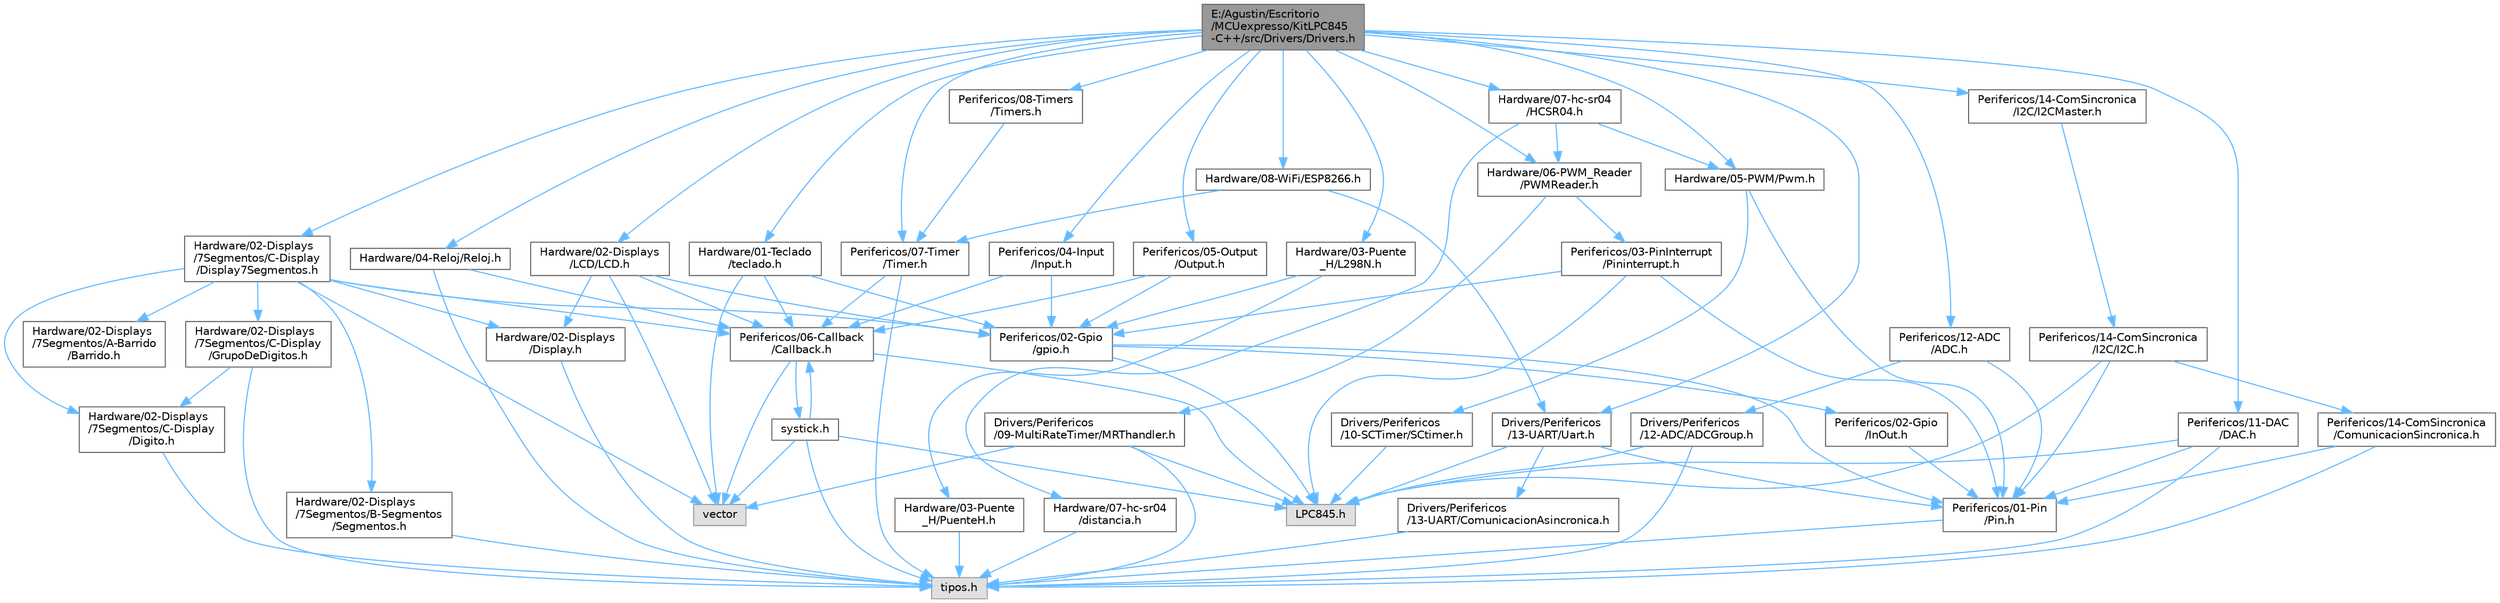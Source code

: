 digraph "E:/Agustin/Escritorio/MCUexpresso/KitLPC845-C++/src/Drivers/Drivers.h"
{
 // LATEX_PDF_SIZE
  bgcolor="transparent";
  edge [fontname=Helvetica,fontsize=10,labelfontname=Helvetica,labelfontsize=10];
  node [fontname=Helvetica,fontsize=10,shape=box,height=0.2,width=0.4];
  Node1 [id="Node000001",label="E:/Agustin/Escritorio\l/MCUexpresso/KitLPC845\l-C++/src/Drivers/Drivers.h",height=0.2,width=0.4,color="gray40", fillcolor="grey60", style="filled", fontcolor="black",tooltip="Archivo Master con todos los includes de perifericos del Kit."];
  Node1 -> Node2 [id="edge1_Node000001_Node000002",color="steelblue1",style="solid",tooltip=" "];
  Node2 [id="Node000002",label="Hardware/01-Teclado\l/teclado.h",height=0.2,width=0.4,color="grey40", fillcolor="white", style="filled",URL="$teclado_8h.html",tooltip="Breve descripción del objetivo del Módulo."];
  Node2 -> Node3 [id="edge2_Node000002_Node000003",color="steelblue1",style="solid",tooltip=" "];
  Node3 [id="Node000003",label="Perifericos/02-Gpio\l/gpio.h",height=0.2,width=0.4,color="grey40", fillcolor="white", style="filled",URL="$gpio_8h.html",tooltip="Módulo con clase de manejo de GPIO."];
  Node3 -> Node4 [id="edge3_Node000003_Node000004",color="steelblue1",style="solid",tooltip=" "];
  Node4 [id="Node000004",label="LPC845.h",height=0.2,width=0.4,color="grey60", fillcolor="#E0E0E0", style="filled",tooltip=" "];
  Node3 -> Node5 [id="edge4_Node000003_Node000005",color="steelblue1",style="solid",tooltip=" "];
  Node5 [id="Node000005",label="Perifericos/01-Pin\l/Pin.h",height=0.2,width=0.4,color="grey40", fillcolor="white", style="filled",URL="$_pin_8h.html",tooltip="Clase Abstracta de cualquier pin del microcontrolador."];
  Node5 -> Node6 [id="edge5_Node000005_Node000006",color="steelblue1",style="solid",tooltip=" "];
  Node6 [id="Node000006",label="tipos.h",height=0.2,width=0.4,color="grey60", fillcolor="#E0E0E0", style="filled",tooltip=" "];
  Node3 -> Node7 [id="edge6_Node000003_Node000007",color="steelblue1",style="solid",tooltip=" "];
  Node7 [id="Node000007",label="Perifericos/02-Gpio\l/InOut.h",height=0.2,width=0.4,color="grey40", fillcolor="white", style="filled",URL="$_in_out_8h.html",tooltip="Clase Abstracta Pura de las GPIO."];
  Node7 -> Node5 [id="edge7_Node000007_Node000005",color="steelblue1",style="solid",tooltip=" "];
  Node2 -> Node8 [id="edge8_Node000002_Node000008",color="steelblue1",style="solid",tooltip=" "];
  Node8 [id="Node000008",label="Perifericos/06-Callback\l/Callback.h",height=0.2,width=0.4,color="grey40", fillcolor="white", style="filled",URL="$_callback_8h.html",tooltip="Clase virtual pura. Esta clase debe ser heredada por las clases que se tienen que enganchar del Systi..."];
  Node8 -> Node4 [id="edge9_Node000008_Node000004",color="steelblue1",style="solid",tooltip=" "];
  Node8 -> Node9 [id="edge10_Node000008_Node000009",color="steelblue1",style="solid",tooltip=" "];
  Node9 [id="Node000009",label="vector",height=0.2,width=0.4,color="grey60", fillcolor="#E0E0E0", style="filled",tooltip=" "];
  Node8 -> Node10 [id="edge11_Node000008_Node000010",color="steelblue1",style="solid",tooltip=" "];
  Node10 [id="Node000010",label="systick.h",height=0.2,width=0.4,color="grey40", fillcolor="white", style="filled",URL="$systick_8h.html",tooltip="Firmware del systick."];
  Node10 -> Node4 [id="edge12_Node000010_Node000004",color="steelblue1",style="solid",tooltip=" "];
  Node10 -> Node6 [id="edge13_Node000010_Node000006",color="steelblue1",style="solid",tooltip=" "];
  Node10 -> Node8 [id="edge14_Node000010_Node000008",color="steelblue1",style="solid",tooltip=" "];
  Node10 -> Node9 [id="edge15_Node000010_Node000009",color="steelblue1",style="solid",tooltip=" "];
  Node2 -> Node9 [id="edge16_Node000002_Node000009",color="steelblue1",style="solid",tooltip=" "];
  Node1 -> Node11 [id="edge17_Node000001_Node000011",color="steelblue1",style="solid",tooltip=" "];
  Node11 [id="Node000011",label="Hardware/02-Displays\l/7Segmentos/C-Display\l/Display7Segmentos.h",height=0.2,width=0.4,color="grey40", fillcolor="white", style="filled",URL="$_display7_segmentos_8h.html",tooltip="Clase para la creación de displays de 7 segmentos."];
  Node11 -> Node12 [id="edge18_Node000011_Node000012",color="steelblue1",style="solid",tooltip=" "];
  Node12 [id="Node000012",label="Hardware/02-Displays\l/7Segmentos/A-Barrido\l/Barrido.h",height=0.2,width=0.4,color="grey40", fillcolor="white", style="filled",URL="$_barrido_8h.html",tooltip="Clase abstracta de manejo barridos de datos."];
  Node11 -> Node13 [id="edge19_Node000011_Node000013",color="steelblue1",style="solid",tooltip=" "];
  Node13 [id="Node000013",label="Hardware/02-Displays\l/7Segmentos/B-Segmentos\l/Segmentos.h",height=0.2,width=0.4,color="grey40", fillcolor="white", style="filled",URL="$_segmentos_8h.html",tooltip="Clase abstracta de manejo de segmentos binarios."];
  Node13 -> Node6 [id="edge20_Node000013_Node000006",color="steelblue1",style="solid",tooltip=" "];
  Node11 -> Node14 [id="edge21_Node000011_Node000014",color="steelblue1",style="solid",tooltip=" "];
  Node14 [id="Node000014",label="Hardware/02-Displays\l/7Segmentos/C-Display\l/Digito.h",height=0.2,width=0.4,color="grey40", fillcolor="white", style="filled",URL="$_digito_8h.html",tooltip="Objeto dígito genérico para implementaciones posteriores."];
  Node14 -> Node6 [id="edge22_Node000014_Node000006",color="steelblue1",style="solid",tooltip=" "];
  Node11 -> Node15 [id="edge23_Node000011_Node000015",color="steelblue1",style="solid",tooltip=" "];
  Node15 [id="Node000015",label="Hardware/02-Displays\l/7Segmentos/C-Display\l/GrupoDeDigitos.h",height=0.2,width=0.4,color="grey40", fillcolor="white", style="filled",URL="$_grupo_de_digitos_8h.html",tooltip="Clase para la agrupación de dígitos."];
  Node15 -> Node14 [id="edge24_Node000015_Node000014",color="steelblue1",style="solid",tooltip=" "];
  Node15 -> Node6 [id="edge25_Node000015_Node000006",color="steelblue1",style="solid",tooltip=" "];
  Node11 -> Node16 [id="edge26_Node000011_Node000016",color="steelblue1",style="solid",tooltip=" "];
  Node16 [id="Node000016",label="Hardware/02-Displays\l/Display.h",height=0.2,width=0.4,color="grey40", fillcolor="white", style="filled",URL="$_display_8h.html",tooltip="Clase base para objetos del tipo pantallas/displays."];
  Node16 -> Node6 [id="edge27_Node000016_Node000006",color="steelblue1",style="solid",tooltip=" "];
  Node11 -> Node3 [id="edge28_Node000011_Node000003",color="steelblue1",style="solid",tooltip=" "];
  Node11 -> Node8 [id="edge29_Node000011_Node000008",color="steelblue1",style="solid",tooltip=" "];
  Node11 -> Node9 [id="edge30_Node000011_Node000009",color="steelblue1",style="solid",tooltip=" "];
  Node1 -> Node17 [id="edge31_Node000001_Node000017",color="steelblue1",style="solid",tooltip=" "];
  Node17 [id="Node000017",label="Hardware/02-Displays\l/LCD/LCD.h",height=0.2,width=0.4,color="grey40", fillcolor="white", style="filled",URL="$_l_c_d_8h.html",tooltip="Clase para un LCD con comunicación de 4 patas, solo escritura."];
  Node17 -> Node16 [id="edge32_Node000017_Node000016",color="steelblue1",style="solid",tooltip=" "];
  Node17 -> Node3 [id="edge33_Node000017_Node000003",color="steelblue1",style="solid",tooltip=" "];
  Node17 -> Node8 [id="edge34_Node000017_Node000008",color="steelblue1",style="solid",tooltip=" "];
  Node17 -> Node9 [id="edge35_Node000017_Node000009",color="steelblue1",style="solid",tooltip=" "];
  Node1 -> Node18 [id="edge36_Node000001_Node000018",color="steelblue1",style="solid",tooltip=" "];
  Node18 [id="Node000018",label="Hardware/03-Puente\l_H/L298N.h",height=0.2,width=0.4,color="grey40", fillcolor="white", style="filled",URL="$_l298_n_8h.html",tooltip="Clase del módulo de puente H LN298N."];
  Node18 -> Node19 [id="edge37_Node000018_Node000019",color="steelblue1",style="solid",tooltip=" "];
  Node19 [id="Node000019",label="Hardware/03-Puente\l_H/PuenteH.h",height=0.2,width=0.4,color="grey40", fillcolor="white", style="filled",URL="$_puente_h_8h.html",tooltip="Clase base para objetos del tipo Puente H."];
  Node19 -> Node6 [id="edge38_Node000019_Node000006",color="steelblue1",style="solid",tooltip=" "];
  Node18 -> Node3 [id="edge39_Node000018_Node000003",color="steelblue1",style="solid",tooltip=" "];
  Node1 -> Node20 [id="edge40_Node000001_Node000020",color="steelblue1",style="solid",tooltip=" "];
  Node20 [id="Node000020",label="Hardware/04-Reloj/Reloj.h",height=0.2,width=0.4,color="grey40", fillcolor="white", style="filled",URL="$_reloj_8h.html",tooltip="Objeto que guardará el tiempo desde que se creo."];
  Node20 -> Node8 [id="edge41_Node000020_Node000008",color="steelblue1",style="solid",tooltip=" "];
  Node20 -> Node6 [id="edge42_Node000020_Node000006",color="steelblue1",style="solid",tooltip=" "];
  Node1 -> Node21 [id="edge43_Node000001_Node000021",color="steelblue1",style="solid",tooltip=" "];
  Node21 [id="Node000021",label="Hardware/05-PWM/Pwm.h",height=0.2,width=0.4,color="grey40", fillcolor="white", style="filled",URL="$_pwm_8h.html",tooltip="Generador de PWM sin interrupción."];
  Node21 -> Node22 [id="edge44_Node000021_Node000022",color="steelblue1",style="solid",tooltip=" "];
  Node22 [id="Node000022",label="Drivers/Perifericos\l/10-SCTimer/SCtimer.h",height=0.2,width=0.4,color="grey40", fillcolor="white", style="filled",URL="$_s_ctimer_8h.html",tooltip="Salida autónoma temporizada."];
  Node22 -> Node4 [id="edge45_Node000022_Node000004",color="steelblue1",style="solid",tooltip=" "];
  Node21 -> Node5 [id="edge46_Node000021_Node000005",color="steelblue1",style="solid",tooltip=" "];
  Node1 -> Node23 [id="edge47_Node000001_Node000023",color="steelblue1",style="solid",tooltip=" "];
  Node23 [id="Node000023",label="Hardware/06-PWM_Reader\l/PWMReader.h",height=0.2,width=0.4,color="grey40", fillcolor="white", style="filled",URL="$_p_w_m_reader_8h.html",tooltip="Pata que lee tamaños de pulsos de entrada."];
  Node23 -> Node24 [id="edge48_Node000023_Node000024",color="steelblue1",style="solid",tooltip=" "];
  Node24 [id="Node000024",label="Drivers/Perifericos\l/09-MultiRateTimer/MRThandler.h",height=0.2,width=0.4,color="grey40", fillcolor="white", style="filled",URL="$_m_r_thandler_8h_source.html",tooltip=" "];
  Node24 -> Node6 [id="edge49_Node000024_Node000006",color="steelblue1",style="solid",tooltip=" "];
  Node24 -> Node4 [id="edge50_Node000024_Node000004",color="steelblue1",style="solid",tooltip=" "];
  Node24 -> Node9 [id="edge51_Node000024_Node000009",color="steelblue1",style="solid",tooltip=" "];
  Node23 -> Node25 [id="edge52_Node000023_Node000025",color="steelblue1",style="solid",tooltip=" "];
  Node25 [id="Node000025",label="Perifericos/03-PinInterrupt\l/Pininterrupt.h",height=0.2,width=0.4,color="grey40", fillcolor="white", style="filled",URL="$_pininterrupt_8h.html",tooltip="Clase para entradas con interrupciones por flanco."];
  Node25 -> Node4 [id="edge53_Node000025_Node000004",color="steelblue1",style="solid",tooltip=" "];
  Node25 -> Node5 [id="edge54_Node000025_Node000005",color="steelblue1",style="solid",tooltip=" "];
  Node25 -> Node3 [id="edge55_Node000025_Node000003",color="steelblue1",style="solid",tooltip=" "];
  Node1 -> Node26 [id="edge56_Node000001_Node000026",color="steelblue1",style="solid",tooltip=" "];
  Node26 [id="Node000026",label="Hardware/07-hc-sr04\l/HCSR04.h",height=0.2,width=0.4,color="grey40", fillcolor="white", style="filled",URL="$_h_c_s_r04_8h.html",tooltip="Clase del sensor ultrasónico HCSR04."];
  Node26 -> Node21 [id="edge57_Node000026_Node000021",color="steelblue1",style="solid",tooltip=" "];
  Node26 -> Node23 [id="edge58_Node000026_Node000023",color="steelblue1",style="solid",tooltip=" "];
  Node26 -> Node27 [id="edge59_Node000026_Node000027",color="steelblue1",style="solid",tooltip=" "];
  Node27 [id="Node000027",label="Hardware/07-hc-sr04\l/distancia.h",height=0.2,width=0.4,color="grey40", fillcolor="white", style="filled",URL="$distancia_8h.html",tooltip="Clase base para objetos medidores de distancias."];
  Node27 -> Node6 [id="edge60_Node000027_Node000006",color="steelblue1",style="solid",tooltip=" "];
  Node1 -> Node28 [id="edge61_Node000001_Node000028",color="steelblue1",style="solid",tooltip=" "];
  Node28 [id="Node000028",label="Hardware/08-WiFi/ESP8266.h",height=0.2,width=0.4,color="grey40", fillcolor="white", style="filled",URL="$_e_s_p8266_8h.html",tooltip="Breve descripción del Módulo."];
  Node28 -> Node29 [id="edge62_Node000028_Node000029",color="steelblue1",style="solid",tooltip=" "];
  Node29 [id="Node000029",label="Drivers/Perifericos\l/13-UART/Uart.h",height=0.2,width=0.4,color="grey40", fillcolor="white", style="filled",URL="$_uart_8h.html",tooltip="Breve descripción del objetivo del Módulo."];
  Node29 -> Node30 [id="edge63_Node000029_Node000030",color="steelblue1",style="solid",tooltip=" "];
  Node30 [id="Node000030",label="Drivers/Perifericos\l/13-UART/ComunicacionAsincronica.h",height=0.2,width=0.4,color="grey40", fillcolor="white", style="filled",URL="$_comunicacion_asincronica_8h.html",tooltip="Objeto base para la creacion de comunicaciones asincrónicas."];
  Node30 -> Node6 [id="edge64_Node000030_Node000006",color="steelblue1",style="solid",tooltip=" "];
  Node29 -> Node4 [id="edge65_Node000029_Node000004",color="steelblue1",style="solid",tooltip=" "];
  Node29 -> Node5 [id="edge66_Node000029_Node000005",color="steelblue1",style="solid",tooltip=" "];
  Node28 -> Node31 [id="edge67_Node000028_Node000031",color="steelblue1",style="solid",tooltip=" "];
  Node31 [id="Node000031",label="Perifericos/07-Timer\l/Timer.h",height=0.2,width=0.4,color="grey40", fillcolor="white", style="filled",URL="$_timer_8h.html",tooltip="Clase para creacion de temporizadores."];
  Node31 -> Node8 [id="edge68_Node000031_Node000008",color="steelblue1",style="solid",tooltip=" "];
  Node31 -> Node6 [id="edge69_Node000031_Node000006",color="steelblue1",style="solid",tooltip=" "];
  Node1 -> Node32 [id="edge70_Node000001_Node000032",color="steelblue1",style="solid",tooltip=" "];
  Node32 [id="Node000032",label="Perifericos/04-Input\l/Input.h",height=0.2,width=0.4,color="grey40", fillcolor="white", style="filled",URL="$_input_8h.html",tooltip="funciones miembro de la clase Input"];
  Node32 -> Node3 [id="edge71_Node000032_Node000003",color="steelblue1",style="solid",tooltip=" "];
  Node32 -> Node8 [id="edge72_Node000032_Node000008",color="steelblue1",style="solid",tooltip=" "];
  Node1 -> Node33 [id="edge73_Node000001_Node000033",color="steelblue1",style="solid",tooltip=" "];
  Node33 [id="Node000033",label="Perifericos/05-Output\l/Output.h",height=0.2,width=0.4,color="grey40", fillcolor="white", style="filled",URL="$_output_8h.html",tooltip="Clase del tipo Output o salida digital."];
  Node33 -> Node3 [id="edge74_Node000033_Node000003",color="steelblue1",style="solid",tooltip=" "];
  Node33 -> Node8 [id="edge75_Node000033_Node000008",color="steelblue1",style="solid",tooltip=" "];
  Node1 -> Node31 [id="edge76_Node000001_Node000031",color="steelblue1",style="solid",tooltip=" "];
  Node1 -> Node34 [id="edge77_Node000001_Node000034",color="steelblue1",style="solid",tooltip=" "];
  Node34 [id="Node000034",label="Perifericos/08-Timers\l/Timers.h",height=0.2,width=0.4,color="grey40", fillcolor="white", style="filled",URL="$_timers_8h.html",tooltip="Breve descripción del objetivo del Módulo."];
  Node34 -> Node31 [id="edge78_Node000034_Node000031",color="steelblue1",style="solid",tooltip=" "];
  Node1 -> Node35 [id="edge79_Node000001_Node000035",color="steelblue1",style="solid",tooltip=" "];
  Node35 [id="Node000035",label="Perifericos/11-DAC\l/DAC.h",height=0.2,width=0.4,color="grey40", fillcolor="white", style="filled",URL="$_d_a_c_8h.html",tooltip="Objeto DAC."];
  Node35 -> Node5 [id="edge80_Node000035_Node000005",color="steelblue1",style="solid",tooltip=" "];
  Node35 -> Node4 [id="edge81_Node000035_Node000004",color="steelblue1",style="solid",tooltip=" "];
  Node35 -> Node6 [id="edge82_Node000035_Node000006",color="steelblue1",style="solid",tooltip=" "];
  Node1 -> Node36 [id="edge83_Node000001_Node000036",color="steelblue1",style="solid",tooltip=" "];
  Node36 [id="Node000036",label="Perifericos/12-ADC\l/ADC.h",height=0.2,width=0.4,color="grey40", fillcolor="white", style="filled",URL="$_a_d_c_8h.html",tooltip="Breve descripción del Módulo."];
  Node36 -> Node37 [id="edge84_Node000036_Node000037",color="steelblue1",style="solid",tooltip=" "];
  Node37 [id="Node000037",label="Drivers/Perifericos\l/12-ADC/ADCGroup.h",height=0.2,width=0.4,color="grey40", fillcolor="white", style="filled",URL="$_a_d_c_group_8h_source.html",tooltip=" "];
  Node37 -> Node6 [id="edge85_Node000037_Node000006",color="steelblue1",style="solid",tooltip=" "];
  Node37 -> Node4 [id="edge86_Node000037_Node000004",color="steelblue1",style="solid",tooltip=" "];
  Node36 -> Node5 [id="edge87_Node000036_Node000005",color="steelblue1",style="solid",tooltip=" "];
  Node1 -> Node29 [id="edge88_Node000001_Node000029",color="steelblue1",style="solid",tooltip=" "];
  Node1 -> Node38 [id="edge89_Node000001_Node000038",color="steelblue1",style="solid",tooltip=" "];
  Node38 [id="Node000038",label="Perifericos/14-ComSincronica\l/I2C/I2CMaster.h",height=0.2,width=0.4,color="grey40", fillcolor="white", style="filled",URL="$_i2_c_master_8h.html",tooltip="Breve descripción del objetivo del Módulo."];
  Node38 -> Node39 [id="edge90_Node000038_Node000039",color="steelblue1",style="solid",tooltip=" "];
  Node39 [id="Node000039",label="Perifericos/14-ComSincronica\l/I2C/I2C.h",height=0.2,width=0.4,color="grey40", fillcolor="white", style="filled",URL="$_i2_c_8h.html",tooltip="Breve descripción del objetivo del Módulo."];
  Node39 -> Node5 [id="edge91_Node000039_Node000005",color="steelblue1",style="solid",tooltip=" "];
  Node39 -> Node4 [id="edge92_Node000039_Node000004",color="steelblue1",style="solid",tooltip=" "];
  Node39 -> Node40 [id="edge93_Node000039_Node000040",color="steelblue1",style="solid",tooltip=" "];
  Node40 [id="Node000040",label="Perifericos/14-ComSincronica\l/ComunicacionSincronica.h",height=0.2,width=0.4,color="grey40", fillcolor="white", style="filled",URL="$_comunicacion_sincronica_8h.html",tooltip="Objeto base para la creacion de comunicaciones sincrónicas."];
  Node40 -> Node5 [id="edge94_Node000040_Node000005",color="steelblue1",style="solid",tooltip=" "];
  Node40 -> Node6 [id="edge95_Node000040_Node000006",color="steelblue1",style="solid",tooltip=" "];
}
